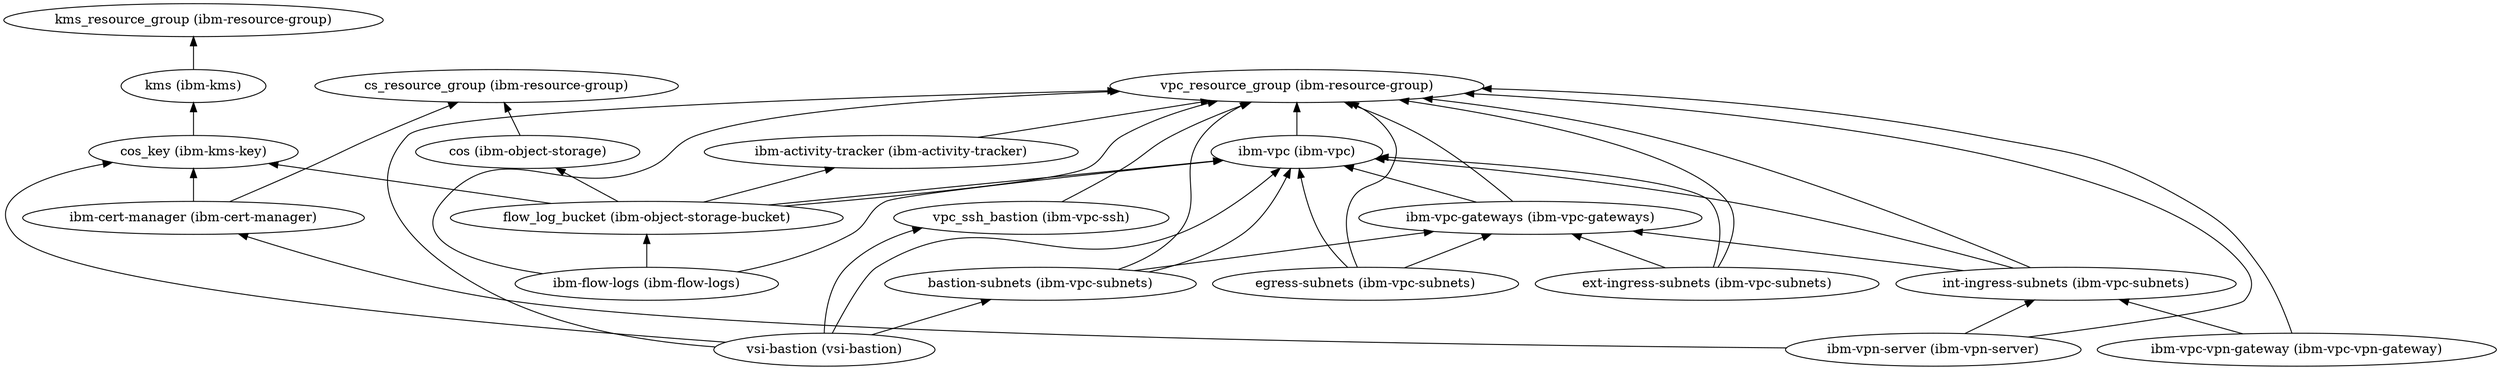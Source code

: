 digraph {
    rankdir="BT"
    "kms_resource_group (ibm-resource-group)"
"vpc_resource_group (ibm-resource-group)"
"cs_resource_group (ibm-resource-group)"
"ibm-activity-tracker (ibm-activity-tracker)" -> "vpc_resource_group (ibm-resource-group)"
"ibm-activity-tracker (ibm-activity-tracker)"
"ibm-cert-manager (ibm-cert-manager)" -> "cs_resource_group (ibm-resource-group)"
"ibm-cert-manager (ibm-cert-manager)" -> "cos_key (ibm-kms-key)"
"ibm-cert-manager (ibm-cert-manager)"
"cos_key (ibm-kms-key)" -> "kms (ibm-kms)"
"cos_key (ibm-kms-key)"
"kms (ibm-kms)" -> "kms_resource_group (ibm-resource-group)"
"kms (ibm-kms)"
"ibm-flow-logs (ibm-flow-logs)" -> "vpc_resource_group (ibm-resource-group)"
"ibm-flow-logs (ibm-flow-logs)" -> "flow_log_bucket (ibm-object-storage-bucket)"
"ibm-flow-logs (ibm-flow-logs)" -> "ibm-vpc (ibm-vpc)"
"ibm-flow-logs (ibm-flow-logs)"
"flow_log_bucket (ibm-object-storage-bucket)" -> "vpc_resource_group (ibm-resource-group)"
"flow_log_bucket (ibm-object-storage-bucket)" -> "cos (ibm-object-storage)"
"flow_log_bucket (ibm-object-storage-bucket)" -> "cos_key (ibm-kms-key)"
"flow_log_bucket (ibm-object-storage-bucket)" -> "ibm-activity-tracker (ibm-activity-tracker)"
"flow_log_bucket (ibm-object-storage-bucket)" -> "ibm-vpc (ibm-vpc)"
"flow_log_bucket (ibm-object-storage-bucket)"
"cos (ibm-object-storage)" -> "cs_resource_group (ibm-resource-group)"
"cos (ibm-object-storage)"
"ibm-vpc (ibm-vpc)" -> "vpc_resource_group (ibm-resource-group)"
"ibm-vpc (ibm-vpc)"
"ibm-vpc-gateways (ibm-vpc-gateways)" -> "vpc_resource_group (ibm-resource-group)"
"ibm-vpc-gateways (ibm-vpc-gateways)" -> "ibm-vpc (ibm-vpc)"
"ibm-vpc-gateways (ibm-vpc-gateways)"
"vpc_ssh_bastion (ibm-vpc-ssh)" -> "vpc_resource_group (ibm-resource-group)"
"vpc_ssh_bastion (ibm-vpc-ssh)"
"int-ingress-subnets (ibm-vpc-subnets)" -> "vpc_resource_group (ibm-resource-group)"
"int-ingress-subnets (ibm-vpc-subnets)" -> "ibm-vpc (ibm-vpc)"
"int-ingress-subnets (ibm-vpc-subnets)" -> "ibm-vpc-gateways (ibm-vpc-gateways)"
"int-ingress-subnets (ibm-vpc-subnets)"
"bastion-subnets (ibm-vpc-subnets)" -> "vpc_resource_group (ibm-resource-group)"
"bastion-subnets (ibm-vpc-subnets)" -> "ibm-vpc (ibm-vpc)"
"bastion-subnets (ibm-vpc-subnets)" -> "ibm-vpc-gateways (ibm-vpc-gateways)"
"bastion-subnets (ibm-vpc-subnets)"
"egress-subnets (ibm-vpc-subnets)" -> "vpc_resource_group (ibm-resource-group)"
"egress-subnets (ibm-vpc-subnets)" -> "ibm-vpc (ibm-vpc)"
"egress-subnets (ibm-vpc-subnets)" -> "ibm-vpc-gateways (ibm-vpc-gateways)"
"egress-subnets (ibm-vpc-subnets)"
"ext-ingress-subnets (ibm-vpc-subnets)" -> "vpc_resource_group (ibm-resource-group)"
"ext-ingress-subnets (ibm-vpc-subnets)" -> "ibm-vpc (ibm-vpc)"
"ext-ingress-subnets (ibm-vpc-subnets)" -> "ibm-vpc-gateways (ibm-vpc-gateways)"
"ext-ingress-subnets (ibm-vpc-subnets)"
"ibm-vpc-vpn-gateway (ibm-vpc-vpn-gateway)" -> "vpc_resource_group (ibm-resource-group)"
"ibm-vpc-vpn-gateway (ibm-vpc-vpn-gateway)" -> "int-ingress-subnets (ibm-vpc-subnets)"
"ibm-vpc-vpn-gateway (ibm-vpc-vpn-gateway)"
"ibm-vpn-server (ibm-vpn-server)" -> "vpc_resource_group (ibm-resource-group)"
"ibm-vpn-server (ibm-vpn-server)" -> "int-ingress-subnets (ibm-vpc-subnets)"
"ibm-vpn-server (ibm-vpn-server)" -> "ibm-cert-manager (ibm-cert-manager)"
"ibm-vpn-server (ibm-vpn-server)"
"vsi-bastion (vsi-bastion)" -> "vpc_resource_group (ibm-resource-group)"
"vsi-bastion (vsi-bastion)" -> "ibm-vpc (ibm-vpc)"
"vsi-bastion (vsi-bastion)" -> "bastion-subnets (ibm-vpc-subnets)"
"vsi-bastion (vsi-bastion)" -> "vpc_ssh_bastion (ibm-vpc-ssh)"
"vsi-bastion (vsi-bastion)" -> "cos_key (ibm-kms-key)"
"vsi-bastion (vsi-bastion)"
  }